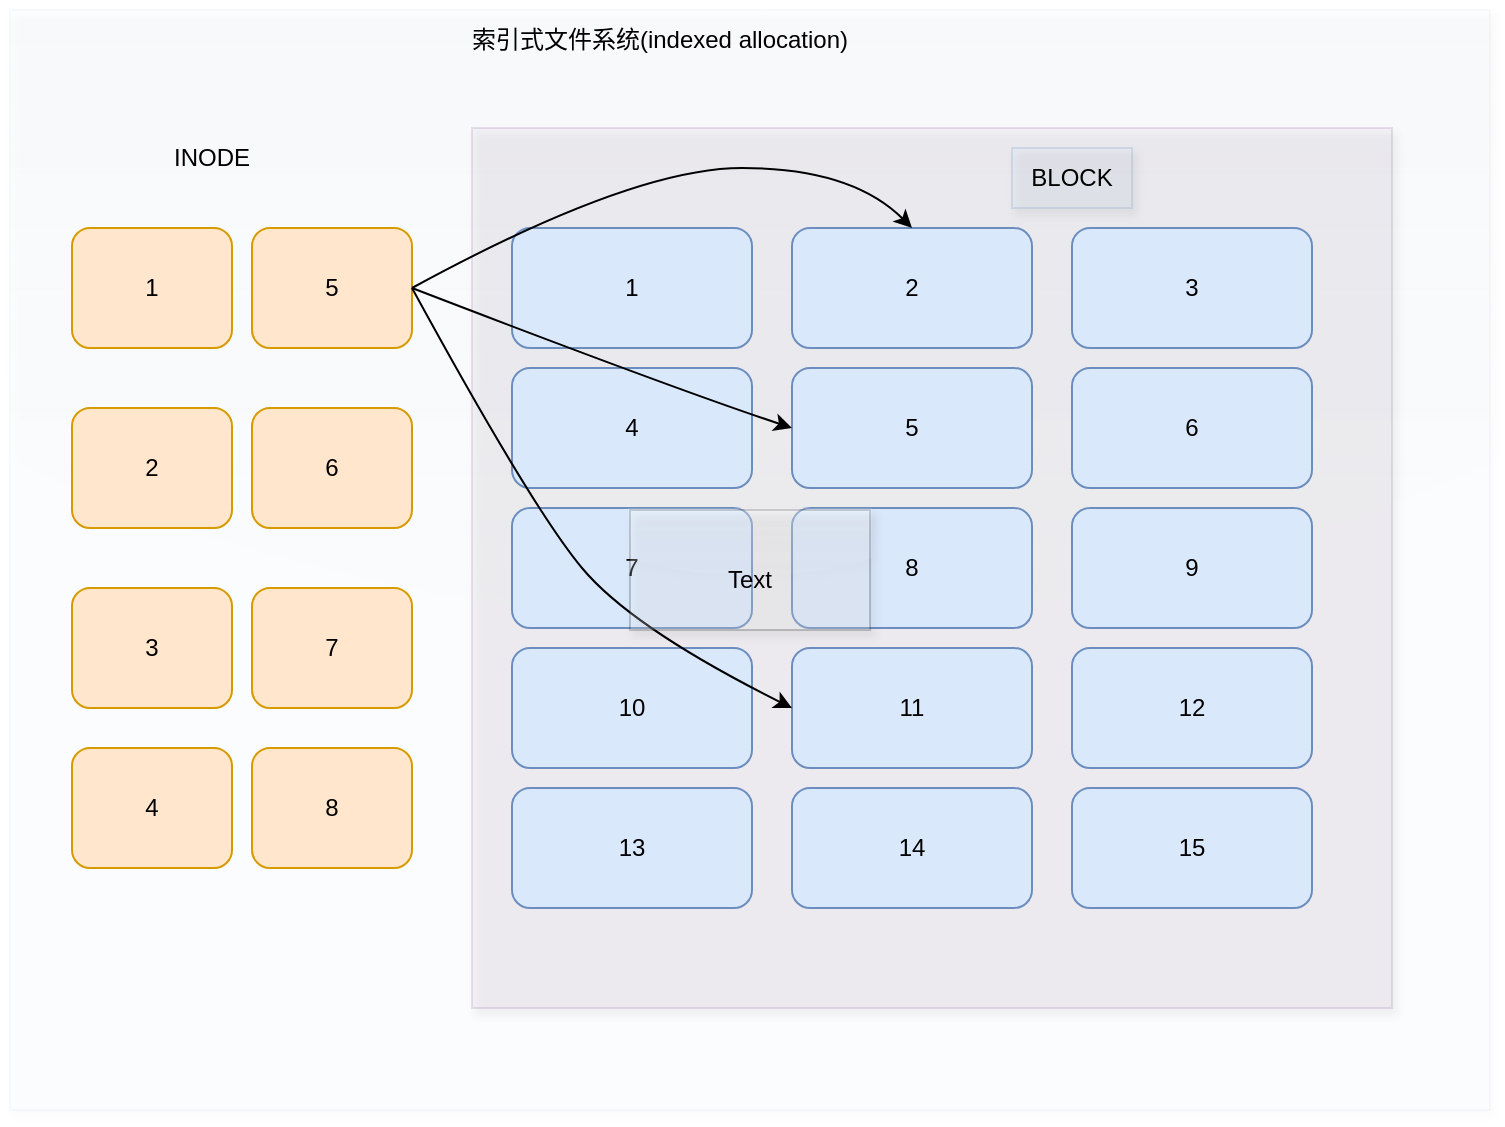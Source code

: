 <mxfile version="16.1.2" type="device"><diagram id="7e4uN2YEOLyMkvi69rSq" name="第 1 页"><mxGraphModel dx="861" dy="677" grid="1" gridSize="10" guides="1" tooltips="1" connect="1" arrows="1" fold="1" page="1" pageScale="1" pageWidth="1169" pageHeight="1654" math="0" shadow="0"><root><mxCell id="0"/><mxCell id="1" parent="0"/><mxCell id="CJD0SrbV8qvTsy7Heb_E-35" value="" style="rounded=0;whiteSpace=wrap;html=1;shadow=1;glass=1;opacity=5;fillColor=#dae8fc;strokeColor=#6c8ebf;" vertex="1" parent="1"><mxGeometry x="60" y="30" width="740" height="550" as="geometry"/></mxCell><mxCell id="CJD0SrbV8qvTsy7Heb_E-12" value="" style="rounded=0;whiteSpace=wrap;html=1;opacity=20;fillColor=#e1d5e7;strokeColor=#9673a6;shadow=1;" vertex="1" parent="1"><mxGeometry x="291" y="89" width="460" height="440" as="geometry"/></mxCell><mxCell id="CJD0SrbV8qvTsy7Heb_E-2" value="2" style="rounded=1;whiteSpace=wrap;html=1;fillColor=#ffe6cc;strokeColor=#d79b00;" vertex="1" parent="1"><mxGeometry x="91" y="229" width="80" height="60" as="geometry"/></mxCell><mxCell id="CJD0SrbV8qvTsy7Heb_E-4" value="7" style="rounded=1;whiteSpace=wrap;html=1;fillColor=#ffe6cc;strokeColor=#d79b00;" vertex="1" parent="1"><mxGeometry x="181" y="319" width="80" height="60" as="geometry"/></mxCell><mxCell id="CJD0SrbV8qvTsy7Heb_E-5" value="3" style="rounded=1;whiteSpace=wrap;html=1;fillColor=#ffe6cc;strokeColor=#d79b00;" vertex="1" parent="1"><mxGeometry x="91" y="319" width="80" height="60" as="geometry"/></mxCell><mxCell id="CJD0SrbV8qvTsy7Heb_E-6" value="6" style="rounded=1;whiteSpace=wrap;html=1;fillColor=#ffe6cc;strokeColor=#d79b00;" vertex="1" parent="1"><mxGeometry x="181" y="229" width="80" height="60" as="geometry"/></mxCell><mxCell id="CJD0SrbV8qvTsy7Heb_E-7" value="5" style="rounded=1;whiteSpace=wrap;html=1;fillColor=#ffe6cc;strokeColor=#d79b00;" vertex="1" parent="1"><mxGeometry x="181" y="139" width="80" height="60" as="geometry"/></mxCell><mxCell id="CJD0SrbV8qvTsy7Heb_E-8" value="1" style="rounded=1;whiteSpace=wrap;html=1;fillColor=#ffe6cc;strokeColor=#d79b00;shadow=0;sketch=0;glass=0;" vertex="1" parent="1"><mxGeometry x="91" y="139" width="80" height="60" as="geometry"/></mxCell><mxCell id="CJD0SrbV8qvTsy7Heb_E-9" value="4" style="rounded=1;whiteSpace=wrap;html=1;fillColor=#ffe6cc;strokeColor=#d79b00;" vertex="1" parent="1"><mxGeometry x="91" y="399" width="80" height="60" as="geometry"/></mxCell><mxCell id="CJD0SrbV8qvTsy7Heb_E-10" value="8" style="rounded=1;whiteSpace=wrap;html=1;fillColor=#ffe6cc;strokeColor=#d79b00;" vertex="1" parent="1"><mxGeometry x="181" y="399" width="80" height="60" as="geometry"/></mxCell><mxCell id="CJD0SrbV8qvTsy7Heb_E-11" value="1" style="rounded=1;whiteSpace=wrap;html=1;fillColor=#dae8fc;strokeColor=#6c8ebf;" vertex="1" parent="1"><mxGeometry x="311" y="139" width="120" height="60" as="geometry"/></mxCell><mxCell id="CJD0SrbV8qvTsy7Heb_E-13" value="4" style="rounded=1;whiteSpace=wrap;html=1;fillColor=#dae8fc;strokeColor=#6c8ebf;" vertex="1" parent="1"><mxGeometry x="311" y="209" width="120" height="60" as="geometry"/></mxCell><mxCell id="CJD0SrbV8qvTsy7Heb_E-14" value="7" style="rounded=1;whiteSpace=wrap;html=1;fillColor=#dae8fc;strokeColor=#6c8ebf;" vertex="1" parent="1"><mxGeometry x="311" y="279" width="120" height="60" as="geometry"/></mxCell><mxCell id="CJD0SrbV8qvTsy7Heb_E-15" value="8" style="rounded=1;whiteSpace=wrap;html=1;fillColor=#dae8fc;strokeColor=#6c8ebf;" vertex="1" parent="1"><mxGeometry x="451" y="279" width="120" height="60" as="geometry"/></mxCell><mxCell id="CJD0SrbV8qvTsy7Heb_E-16" value="9" style="rounded=1;whiteSpace=wrap;html=1;fillColor=#dae8fc;strokeColor=#6c8ebf;" vertex="1" parent="1"><mxGeometry x="591" y="279" width="120" height="60" as="geometry"/></mxCell><mxCell id="CJD0SrbV8qvTsy7Heb_E-17" value="5" style="rounded=1;whiteSpace=wrap;html=1;fillColor=#dae8fc;strokeColor=#6c8ebf;" vertex="1" parent="1"><mxGeometry x="451" y="209" width="120" height="60" as="geometry"/></mxCell><mxCell id="CJD0SrbV8qvTsy7Heb_E-18" value="6" style="rounded=1;whiteSpace=wrap;html=1;fillColor=#dae8fc;strokeColor=#6c8ebf;" vertex="1" parent="1"><mxGeometry x="591" y="209" width="120" height="60" as="geometry"/></mxCell><mxCell id="CJD0SrbV8qvTsy7Heb_E-19" value="3" style="rounded=1;whiteSpace=wrap;html=1;fillColor=#dae8fc;strokeColor=#6c8ebf;" vertex="1" parent="1"><mxGeometry x="591" y="139" width="120" height="60" as="geometry"/></mxCell><mxCell id="CJD0SrbV8qvTsy7Heb_E-20" value="2" style="rounded=1;whiteSpace=wrap;html=1;fillColor=#dae8fc;strokeColor=#6c8ebf;" vertex="1" parent="1"><mxGeometry x="451" y="139" width="120" height="60" as="geometry"/></mxCell><mxCell id="CJD0SrbV8qvTsy7Heb_E-21" value="15" style="rounded=1;whiteSpace=wrap;html=1;fillColor=#dae8fc;strokeColor=#6c8ebf;" vertex="1" parent="1"><mxGeometry x="591" y="419" width="120" height="60" as="geometry"/></mxCell><mxCell id="CJD0SrbV8qvTsy7Heb_E-22" value="13" style="rounded=1;whiteSpace=wrap;html=1;fillColor=#dae8fc;strokeColor=#6c8ebf;" vertex="1" parent="1"><mxGeometry x="311" y="419" width="120" height="60" as="geometry"/></mxCell><mxCell id="CJD0SrbV8qvTsy7Heb_E-23" value="12" style="rounded=1;whiteSpace=wrap;html=1;fillColor=#dae8fc;strokeColor=#6c8ebf;" vertex="1" parent="1"><mxGeometry x="591" y="349" width="120" height="60" as="geometry"/></mxCell><mxCell id="CJD0SrbV8qvTsy7Heb_E-24" value="10" style="rounded=1;whiteSpace=wrap;html=1;fillColor=#dae8fc;strokeColor=#6c8ebf;" vertex="1" parent="1"><mxGeometry x="311" y="349" width="120" height="60" as="geometry"/></mxCell><mxCell id="CJD0SrbV8qvTsy7Heb_E-26" value="11" style="rounded=1;whiteSpace=wrap;html=1;fillColor=#dae8fc;strokeColor=#6c8ebf;" vertex="1" parent="1"><mxGeometry x="451" y="349" width="120" height="60" as="geometry"/></mxCell><mxCell id="CJD0SrbV8qvTsy7Heb_E-27" value="14" style="rounded=1;whiteSpace=wrap;html=1;fillColor=#dae8fc;strokeColor=#6c8ebf;" vertex="1" parent="1"><mxGeometry x="451" y="419" width="120" height="60" as="geometry"/></mxCell><mxCell id="CJD0SrbV8qvTsy7Heb_E-28" value="" style="curved=1;endArrow=classic;html=1;rounded=0;exitX=1;exitY=0.5;exitDx=0;exitDy=0;entryX=0.5;entryY=0;entryDx=0;entryDy=0;" edge="1" parent="1" source="CJD0SrbV8qvTsy7Heb_E-7" target="CJD0SrbV8qvTsy7Heb_E-20"><mxGeometry width="50" height="50" relative="1" as="geometry"><mxPoint x="451" y="409" as="sourcePoint"/><mxPoint x="501" y="359" as="targetPoint"/><Array as="points"><mxPoint x="371" y="109"/><mxPoint x="481" y="109"/></Array></mxGeometry></mxCell><mxCell id="CJD0SrbV8qvTsy7Heb_E-30" value="" style="curved=1;endArrow=classic;html=1;rounded=0;exitX=1;exitY=0.5;exitDx=0;exitDy=0;entryX=0;entryY=0.5;entryDx=0;entryDy=0;" edge="1" parent="1" source="CJD0SrbV8qvTsy7Heb_E-7" target="CJD0SrbV8qvTsy7Heb_E-17"><mxGeometry width="50" height="50" relative="1" as="geometry"><mxPoint x="271" y="179" as="sourcePoint"/><mxPoint x="521" y="149" as="targetPoint"/><Array as="points"><mxPoint x="391" y="219"/></Array></mxGeometry></mxCell><mxCell id="CJD0SrbV8qvTsy7Heb_E-31" value="" style="curved=1;endArrow=classic;html=1;rounded=0;exitX=1;exitY=0.5;exitDx=0;exitDy=0;entryX=0;entryY=0.5;entryDx=0;entryDy=0;" edge="1" parent="1" source="CJD0SrbV8qvTsy7Heb_E-7" target="CJD0SrbV8qvTsy7Heb_E-26"><mxGeometry width="50" height="50" relative="1" as="geometry"><mxPoint x="271" y="179" as="sourcePoint"/><mxPoint x="521" y="149" as="targetPoint"/><Array as="points"><mxPoint x="321" y="279"/><mxPoint x="371" y="339"/></Array></mxGeometry></mxCell><mxCell id="CJD0SrbV8qvTsy7Heb_E-32" value="BLOCK" style="text;html=1;strokeColor=#6c8ebf;fillColor=#dae8fc;align=center;verticalAlign=middle;whiteSpace=wrap;rounded=0;shadow=1;opacity=20;" vertex="1" parent="1"><mxGeometry x="561" y="99" width="60" height="30" as="geometry"/></mxCell><mxCell id="CJD0SrbV8qvTsy7Heb_E-33" value="INODE" style="text;html=1;strokeColor=none;fillColor=none;align=center;verticalAlign=middle;whiteSpace=wrap;rounded=0;shadow=1;opacity=20;glass=1;" vertex="1" parent="1"><mxGeometry x="131" y="89" width="60" height="30" as="geometry"/></mxCell><mxCell id="CJD0SrbV8qvTsy7Heb_E-34" value="" style="rounded=0;whiteSpace=wrap;html=1;shadow=1;glass=1;opacity=20;" vertex="1" parent="1"><mxGeometry x="370" y="280" width="120" height="60" as="geometry"/></mxCell><mxCell id="CJD0SrbV8qvTsy7Heb_E-36" value="Text" style="text;html=1;strokeColor=none;fillColor=none;align=center;verticalAlign=middle;whiteSpace=wrap;rounded=0;shadow=1;glass=1;opacity=5;" vertex="1" parent="1"><mxGeometry x="400" y="300" width="60" height="30" as="geometry"/></mxCell><mxCell id="CJD0SrbV8qvTsy7Heb_E-37" value="索引式文件系统(indexed allocation)" style="text;html=1;strokeColor=none;fillColor=none;align=center;verticalAlign=middle;whiteSpace=wrap;rounded=0;shadow=1;glass=1;opacity=5;" vertex="1" parent="1"><mxGeometry x="250" y="30" width="270" height="30" as="geometry"/></mxCell></root></mxGraphModel></diagram></mxfile>